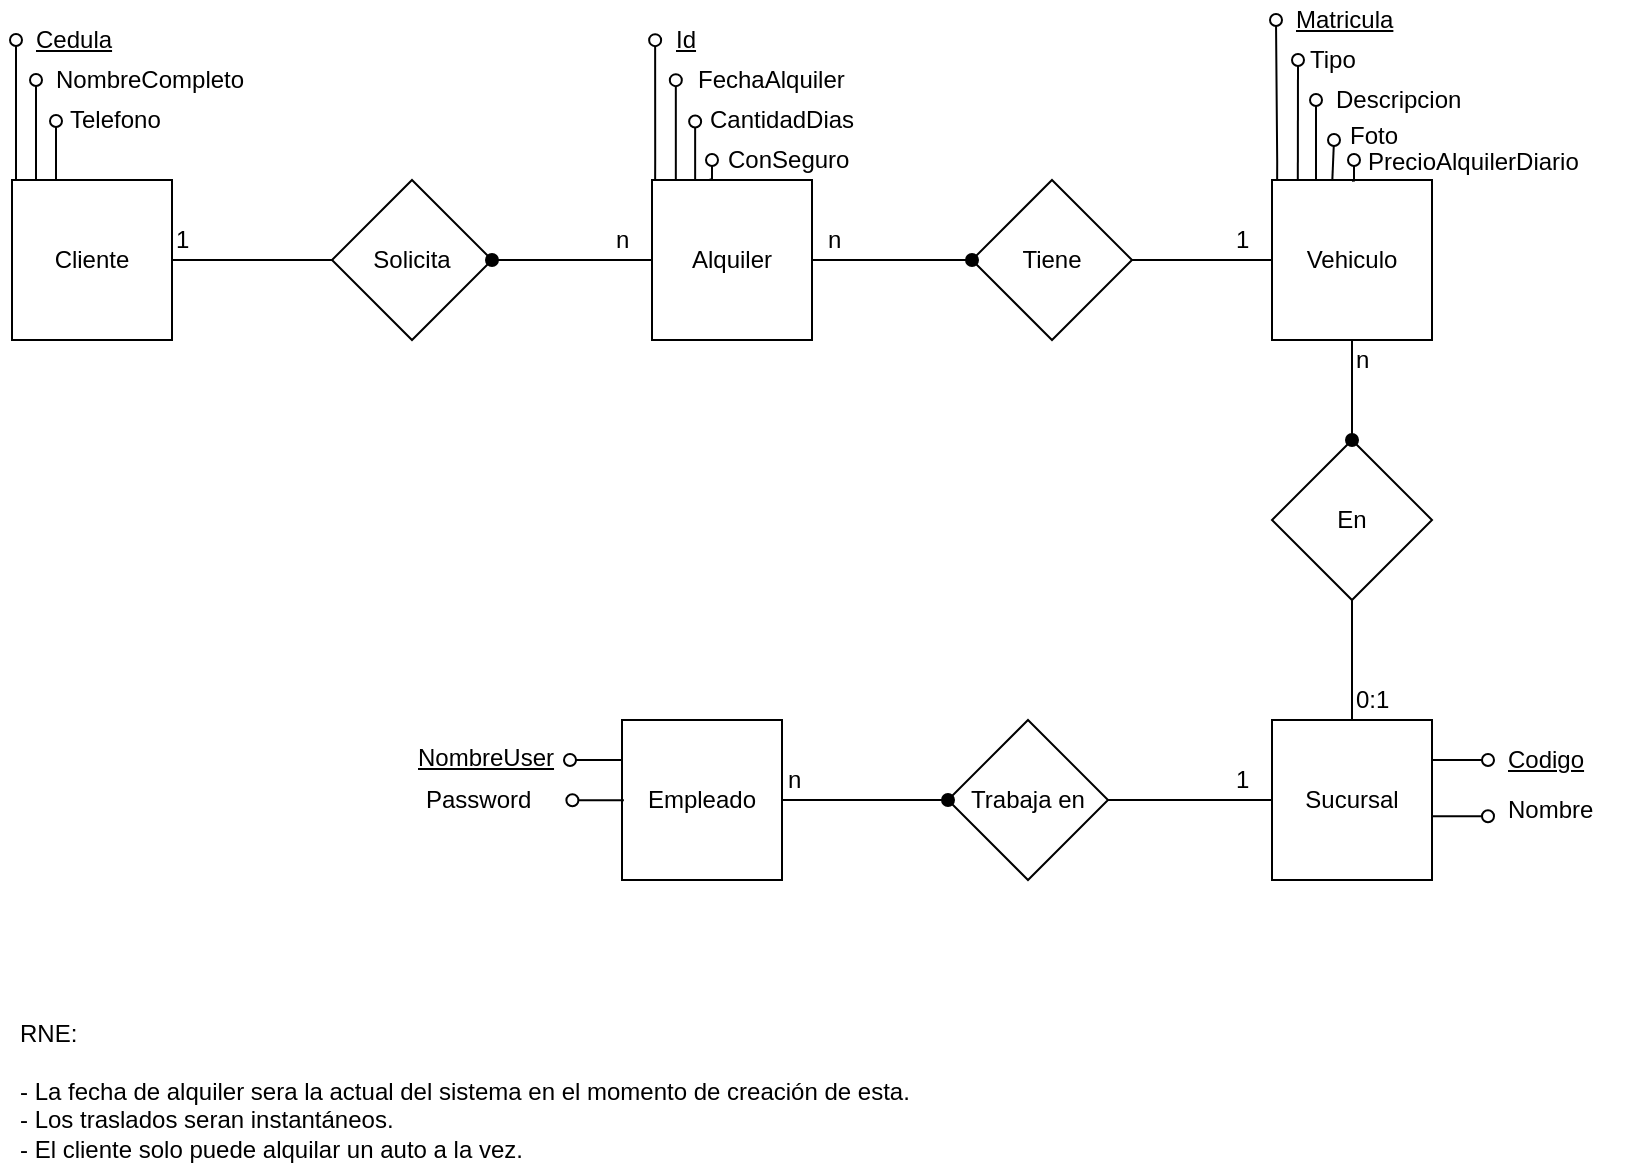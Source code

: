 <mxfile version="10.6.8" type="device"><diagram id="po540ESrq5zcvQqy8W3h" name="Page-1"><mxGraphModel dx="961" dy="568" grid="1" gridSize="10" guides="1" tooltips="1" connect="1" arrows="1" fold="1" page="1" pageScale="1" pageWidth="1100" pageHeight="1700" math="0" shadow="0"><root><mxCell id="0"/><mxCell id="1" parent="0"/><mxCell id="EX8126EoBzWhlPgf1-ZG-1" value="Alquiler" style="whiteSpace=wrap;html=1;aspect=fixed;" vertex="1" parent="1"><mxGeometry x="400" y="90" width="80" height="80" as="geometry"/></mxCell><mxCell id="EX8126EoBzWhlPgf1-ZG-2" value="Cliente" style="whiteSpace=wrap;html=1;aspect=fixed;" vertex="1" parent="1"><mxGeometry x="80" y="90" width="80" height="80" as="geometry"/></mxCell><mxCell id="EX8126EoBzWhlPgf1-ZG-3" value="Vehiculo" style="whiteSpace=wrap;html=1;aspect=fixed;" vertex="1" parent="1"><mxGeometry x="710" y="90" width="80" height="80" as="geometry"/></mxCell><mxCell id="EX8126EoBzWhlPgf1-ZG-4" value="Sucursal" style="whiteSpace=wrap;html=1;aspect=fixed;" vertex="1" parent="1"><mxGeometry x="710" y="360" width="80" height="80" as="geometry"/></mxCell><mxCell id="EX8126EoBzWhlPgf1-ZG-6" value="Empleado" style="whiteSpace=wrap;html=1;aspect=fixed;" vertex="1" parent="1"><mxGeometry x="385" y="360" width="80" height="80" as="geometry"/></mxCell><mxCell id="EX8126EoBzWhlPgf1-ZG-13" style="edgeStyle=orthogonalEdgeStyle;rounded=0;orthogonalLoop=1;jettySize=auto;html=1;exitX=0;exitY=0.5;exitDx=0;exitDy=0;entryX=1;entryY=0.5;entryDx=0;entryDy=0;endArrow=none;endFill=0;" edge="1" parent="1" source="EX8126EoBzWhlPgf1-ZG-7" target="EX8126EoBzWhlPgf1-ZG-2"><mxGeometry relative="1" as="geometry"/></mxCell><mxCell id="EX8126EoBzWhlPgf1-ZG-7" value="Solicita" style="rhombus;whiteSpace=wrap;html=1;" vertex="1" parent="1"><mxGeometry x="240" y="90" width="80" height="80" as="geometry"/></mxCell><mxCell id="EX8126EoBzWhlPgf1-ZG-17" style="edgeStyle=orthogonalEdgeStyle;rounded=0;orthogonalLoop=1;jettySize=auto;html=1;exitX=1;exitY=0.5;exitDx=0;exitDy=0;entryX=0;entryY=0.5;entryDx=0;entryDy=0;endArrow=none;endFill=0;" edge="1" parent="1" source="EX8126EoBzWhlPgf1-ZG-8" target="EX8126EoBzWhlPgf1-ZG-3"><mxGeometry relative="1" as="geometry"/></mxCell><mxCell id="EX8126EoBzWhlPgf1-ZG-8" value="Tiene" style="rhombus;whiteSpace=wrap;html=1;" vertex="1" parent="1"><mxGeometry x="560" y="90" width="80" height="80" as="geometry"/></mxCell><mxCell id="EX8126EoBzWhlPgf1-ZG-25" style="edgeStyle=orthogonalEdgeStyle;rounded=0;orthogonalLoop=1;jettySize=auto;html=1;exitX=0.5;exitY=1;exitDx=0;exitDy=0;entryX=0.5;entryY=0;entryDx=0;entryDy=0;endArrow=none;endFill=0;" edge="1" parent="1" source="EX8126EoBzWhlPgf1-ZG-9" target="EX8126EoBzWhlPgf1-ZG-4"><mxGeometry relative="1" as="geometry"/></mxCell><mxCell id="EX8126EoBzWhlPgf1-ZG-9" value="En" style="rhombus;whiteSpace=wrap;html=1;" vertex="1" parent="1"><mxGeometry x="710" y="220" width="80" height="80" as="geometry"/></mxCell><mxCell id="EX8126EoBzWhlPgf1-ZG-21" style="edgeStyle=orthogonalEdgeStyle;rounded=0;orthogonalLoop=1;jettySize=auto;html=1;exitX=1;exitY=0.5;exitDx=0;exitDy=0;entryX=0;entryY=0.5;entryDx=0;entryDy=0;endArrow=none;endFill=0;" edge="1" parent="1" source="EX8126EoBzWhlPgf1-ZG-10" target="EX8126EoBzWhlPgf1-ZG-4"><mxGeometry relative="1" as="geometry"/></mxCell><mxCell id="EX8126EoBzWhlPgf1-ZG-10" value="Trabaja en" style="rhombus;whiteSpace=wrap;html=1;" vertex="1" parent="1"><mxGeometry x="548" y="360" width="80" height="80" as="geometry"/></mxCell><mxCell id="EX8126EoBzWhlPgf1-ZG-14" style="edgeStyle=orthogonalEdgeStyle;rounded=0;orthogonalLoop=1;jettySize=auto;html=1;exitX=0;exitY=0.5;exitDx=0;exitDy=0;entryX=1;entryY=0.5;entryDx=0;entryDy=0;endArrow=oval;endFill=1;" edge="1" parent="1" source="EX8126EoBzWhlPgf1-ZG-1" target="EX8126EoBzWhlPgf1-ZG-7"><mxGeometry relative="1" as="geometry"/></mxCell><mxCell id="EX8126EoBzWhlPgf1-ZG-18" value="1" style="text;html=1;resizable=0;points=[];autosize=1;align=left;verticalAlign=top;spacingTop=-4;" vertex="1" parent="1"><mxGeometry x="160" y="110" width="20" height="20" as="geometry"/></mxCell><mxCell id="EX8126EoBzWhlPgf1-ZG-19" value="n" style="text;html=1;resizable=0;points=[];autosize=1;align=left;verticalAlign=top;spacingTop=-4;" vertex="1" parent="1"><mxGeometry x="380" y="110" width="20" height="20" as="geometry"/></mxCell><mxCell id="EX8126EoBzWhlPgf1-ZG-20" style="edgeStyle=orthogonalEdgeStyle;rounded=0;orthogonalLoop=1;jettySize=auto;html=1;exitX=1;exitY=0.5;exitDx=0;exitDy=0;entryX=0;entryY=0.5;entryDx=0;entryDy=0;endArrow=oval;endFill=1;" edge="1" parent="1" source="EX8126EoBzWhlPgf1-ZG-6" target="EX8126EoBzWhlPgf1-ZG-10"><mxGeometry relative="1" as="geometry"/></mxCell><mxCell id="EX8126EoBzWhlPgf1-ZG-22" value="1" style="text;html=1;resizable=0;points=[];autosize=1;align=left;verticalAlign=top;spacingTop=-4;" vertex="1" parent="1"><mxGeometry x="690" y="380" width="20" height="20" as="geometry"/></mxCell><mxCell id="EX8126EoBzWhlPgf1-ZG-23" value="n" style="text;html=1;resizable=0;points=[];autosize=1;align=left;verticalAlign=top;spacingTop=-4;" vertex="1" parent="1"><mxGeometry x="466" y="380" width="20" height="20" as="geometry"/></mxCell><mxCell id="EX8126EoBzWhlPgf1-ZG-24" style="edgeStyle=orthogonalEdgeStyle;rounded=0;orthogonalLoop=1;jettySize=auto;html=1;exitX=0.5;exitY=1;exitDx=0;exitDy=0;entryX=0.5;entryY=0;entryDx=0;entryDy=0;endArrow=oval;endFill=1;" edge="1" parent="1" source="EX8126EoBzWhlPgf1-ZG-3" target="EX8126EoBzWhlPgf1-ZG-9"><mxGeometry relative="1" as="geometry"/></mxCell><mxCell id="EX8126EoBzWhlPgf1-ZG-26" value="0:1" style="text;html=1;resizable=0;points=[];autosize=1;align=left;verticalAlign=top;spacingTop=-4;" vertex="1" parent="1"><mxGeometry x="750" y="340" width="30" height="20" as="geometry"/></mxCell><mxCell id="EX8126EoBzWhlPgf1-ZG-27" value="n" style="text;html=1;resizable=0;points=[];autosize=1;align=left;verticalAlign=top;spacingTop=-4;" vertex="1" parent="1"><mxGeometry x="750" y="170" width="20" height="20" as="geometry"/></mxCell><mxCell id="EX8126EoBzWhlPgf1-ZG-28" value="n" style="text;html=1;resizable=0;points=[];autosize=1;align=left;verticalAlign=top;spacingTop=-4;" vertex="1" parent="1"><mxGeometry x="486" y="110" width="20" height="20" as="geometry"/></mxCell><mxCell id="EX8126EoBzWhlPgf1-ZG-29" value="1" style="text;html=1;resizable=0;points=[];autosize=1;align=left;verticalAlign=top;spacingTop=-4;" vertex="1" parent="1"><mxGeometry x="690" y="110" width="20" height="20" as="geometry"/></mxCell><mxCell id="EX8126EoBzWhlPgf1-ZG-31" value="&lt;u&gt;Cedula&lt;/u&gt;" style="text;html=1;resizable=0;points=[];autosize=1;align=left;verticalAlign=top;spacingTop=-4;rotation=0;" vertex="1" parent="1"><mxGeometry x="90" y="10" width="50" height="20" as="geometry"/></mxCell><mxCell id="EX8126EoBzWhlPgf1-ZG-32" style="edgeStyle=orthogonalEdgeStyle;rounded=0;html=1;endArrow=oval;endFill=0;jettySize=auto;orthogonalLoop=1;strokeColor=#000000;fontSize=12;" edge="1" parent="1"><mxGeometry relative="1" as="geometry"><mxPoint x="82" y="20" as="targetPoint"/><mxPoint x="82" y="90" as="sourcePoint"/><Array as="points"><mxPoint x="82" y="80"/><mxPoint x="82" y="59"/></Array></mxGeometry></mxCell><mxCell id="EX8126EoBzWhlPgf1-ZG-33" style="edgeStyle=orthogonalEdgeStyle;rounded=0;html=1;endArrow=oval;endFill=0;jettySize=auto;orthogonalLoop=1;strokeColor=#000000;fontSize=12;" edge="1" parent="1"><mxGeometry relative="1" as="geometry"><mxPoint x="92" y="40" as="targetPoint"/><mxPoint x="92" y="90" as="sourcePoint"/><Array as="points"><mxPoint x="92" y="90"/><mxPoint x="92" y="69"/></Array></mxGeometry></mxCell><mxCell id="EX8126EoBzWhlPgf1-ZG-35" value="NombreCompleto" style="text;html=1;resizable=0;points=[];autosize=1;align=left;verticalAlign=top;spacingTop=-4;" vertex="1" parent="1"><mxGeometry x="100" y="30" width="110" height="20" as="geometry"/></mxCell><mxCell id="EX8126EoBzWhlPgf1-ZG-36" style="edgeStyle=orthogonalEdgeStyle;rounded=0;html=1;endArrow=oval;endFill=0;jettySize=auto;orthogonalLoop=1;strokeColor=#000000;fontSize=12;" edge="1" parent="1"><mxGeometry relative="1" as="geometry"><mxPoint x="102" y="60.5" as="targetPoint"/><mxPoint x="102" y="90" as="sourcePoint"/><Array as="points"><mxPoint x="102.5" y="90"/><mxPoint x="102.5" y="69"/></Array></mxGeometry></mxCell><mxCell id="EX8126EoBzWhlPgf1-ZG-38" value="Telefono" style="text;html=1;resizable=0;points=[];autosize=1;align=left;verticalAlign=top;spacingTop=-4;" vertex="1" parent="1"><mxGeometry x="107" y="50" width="60" height="20" as="geometry"/></mxCell><mxCell id="EX8126EoBzWhlPgf1-ZG-39" value="&lt;u&gt;Id&lt;/u&gt;" style="text;html=1;resizable=0;points=[];autosize=1;align=left;verticalAlign=top;spacingTop=-4;rotation=0;" vertex="1" parent="1"><mxGeometry x="409.569" y="10" width="30" height="20" as="geometry"/></mxCell><mxCell id="EX8126EoBzWhlPgf1-ZG-40" style="edgeStyle=orthogonalEdgeStyle;rounded=0;html=1;endArrow=oval;endFill=0;jettySize=auto;orthogonalLoop=1;strokeColor=#000000;fontSize=12;" edge="1" parent="1"><mxGeometry relative="1" as="geometry"><mxPoint x="401.569" y="20.069" as="targetPoint"/><mxPoint x="401.569" y="89.724" as="sourcePoint"/><Array as="points"><mxPoint x="401.569" y="80"/><mxPoint x="401.569" y="59"/></Array></mxGeometry></mxCell><mxCell id="EX8126EoBzWhlPgf1-ZG-41" style="edgeStyle=orthogonalEdgeStyle;rounded=0;html=1;endArrow=oval;endFill=0;jettySize=auto;orthogonalLoop=1;strokeColor=#000000;fontSize=12;" edge="1" parent="1"><mxGeometry relative="1" as="geometry"><mxPoint x="411.914" y="40.069" as="targetPoint"/><mxPoint x="411.914" y="89.724" as="sourcePoint"/><Array as="points"><mxPoint x="411.569" y="90"/><mxPoint x="411.569" y="69"/></Array></mxGeometry></mxCell><mxCell id="EX8126EoBzWhlPgf1-ZG-42" style="edgeStyle=orthogonalEdgeStyle;rounded=0;html=1;endArrow=oval;endFill=0;jettySize=auto;orthogonalLoop=1;strokeColor=#000000;fontSize=12;" edge="1" parent="1"><mxGeometry relative="1" as="geometry"><mxPoint x="421.569" y="60.759" as="targetPoint"/><mxPoint x="421.569" y="89.724" as="sourcePoint"/><Array as="points"><mxPoint x="422.069" y="90"/><mxPoint x="422.069" y="69"/></Array></mxGeometry></mxCell><mxCell id="EX8126EoBzWhlPgf1-ZG-43" value="CantidadDias" style="text;html=1;resizable=0;points=[];autosize=1;align=left;verticalAlign=top;spacingTop=-4;" vertex="1" parent="1"><mxGeometry x="426.569" y="50" width="90" height="20" as="geometry"/></mxCell><mxCell id="EX8126EoBzWhlPgf1-ZG-44" value="FechaAlquiler" style="text;html=1;resizable=0;points=[];autosize=1;align=left;verticalAlign=top;spacingTop=-4;" vertex="1" parent="1"><mxGeometry x="421" y="30" width="90" height="20" as="geometry"/></mxCell><mxCell id="EX8126EoBzWhlPgf1-ZG-45" style="edgeStyle=orthogonalEdgeStyle;rounded=0;html=1;endArrow=oval;endFill=0;jettySize=auto;orthogonalLoop=1;strokeColor=#000000;fontSize=12;" edge="1" parent="1"><mxGeometry relative="1" as="geometry"><mxPoint x="430" y="80" as="targetPoint"/><mxPoint x="428.81" y="89.724" as="sourcePoint"/><Array as="points"><mxPoint x="430" y="90"/></Array></mxGeometry></mxCell><mxCell id="EX8126EoBzWhlPgf1-ZG-46" value="ConSeguro" style="text;html=1;resizable=0;points=[];autosize=1;align=left;verticalAlign=top;spacingTop=-4;" vertex="1" parent="1"><mxGeometry x="436" y="70" width="80" height="20" as="geometry"/></mxCell><mxCell id="EX8126EoBzWhlPgf1-ZG-51" style="edgeStyle=orthogonalEdgeStyle;rounded=0;html=1;endArrow=oval;endFill=0;jettySize=auto;orthogonalLoop=1;strokeColor=#000000;fontSize=12;" edge="1" parent="1"><mxGeometry relative="1" as="geometry"><mxPoint x="712" y="10" as="targetPoint"/><mxPoint x="712.569" y="90.224" as="sourcePoint"/><Array as="points"><mxPoint x="712.828" y="80.5"/><mxPoint x="712.828" y="59.5"/></Array></mxGeometry></mxCell><mxCell id="EX8126EoBzWhlPgf1-ZG-52" style="edgeStyle=orthogonalEdgeStyle;rounded=0;html=1;endArrow=oval;endFill=0;jettySize=auto;orthogonalLoop=1;strokeColor=#000000;fontSize=12;" edge="1" parent="1"><mxGeometry relative="1" as="geometry"><mxPoint x="723" y="30" as="targetPoint"/><mxPoint x="722.914" y="90.224" as="sourcePoint"/><Array as="points"><mxPoint x="722.828" y="90.5"/><mxPoint x="722.828" y="69.5"/></Array></mxGeometry></mxCell><mxCell id="EX8126EoBzWhlPgf1-ZG-54" style="edgeStyle=orthogonalEdgeStyle;rounded=0;html=1;endArrow=oval;endFill=0;jettySize=auto;orthogonalLoop=1;strokeColor=#000000;fontSize=12;" edge="1" parent="1"><mxGeometry relative="1" as="geometry"><mxPoint x="741" y="70" as="targetPoint"/><mxPoint x="740.155" y="90.224" as="sourcePoint"/><Array as="points"><mxPoint x="740.828" y="90.5"/><mxPoint x="740.828" y="69.5"/></Array></mxGeometry></mxCell><mxCell id="EX8126EoBzWhlPgf1-ZG-55" value="&lt;u&gt;Matricula&lt;/u&gt;" style="text;html=1;resizable=0;points=[];autosize=1;align=left;verticalAlign=top;spacingTop=-4;" vertex="1" parent="1"><mxGeometry x="720" width="60" height="20" as="geometry"/></mxCell><mxCell id="EX8126EoBzWhlPgf1-ZG-56" value="Tipo" style="text;html=1;resizable=0;points=[];autosize=1;align=left;verticalAlign=top;spacingTop=-4;" vertex="1" parent="1"><mxGeometry x="727" y="20" width="40" height="20" as="geometry"/></mxCell><mxCell id="EX8126EoBzWhlPgf1-ZG-57" value="Descripcion" style="text;html=1;resizable=0;points=[];autosize=1;align=left;verticalAlign=top;spacingTop=-4;" vertex="1" parent="1"><mxGeometry x="740" y="40" width="80" height="20" as="geometry"/></mxCell><mxCell id="EX8126EoBzWhlPgf1-ZG-58" value="Foto" style="text;html=1;resizable=0;points=[];autosize=1;align=left;verticalAlign=top;spacingTop=-4;" vertex="1" parent="1"><mxGeometry x="747" y="58" width="40" height="20" as="geometry"/></mxCell><mxCell id="EX8126EoBzWhlPgf1-ZG-60" style="edgeStyle=orthogonalEdgeStyle;rounded=0;html=1;endArrow=oval;endFill=0;jettySize=auto;orthogonalLoop=1;strokeColor=#000000;fontSize=12;" edge="1" parent="1"><mxGeometry relative="1" as="geometry"><mxPoint x="732" y="50" as="targetPoint"/><mxPoint x="732" y="89.833" as="sourcePoint"/><Array as="points"><mxPoint x="731.828" y="90"/><mxPoint x="731.828" y="69"/></Array></mxGeometry></mxCell><mxCell id="EX8126EoBzWhlPgf1-ZG-62" style="edgeStyle=orthogonalEdgeStyle;rounded=0;html=1;endArrow=oval;endFill=0;jettySize=auto;orthogonalLoop=1;strokeColor=#000000;fontSize=12;" edge="1" parent="1"><mxGeometry relative="1" as="geometry"><mxPoint x="751" y="80" as="targetPoint"/><mxPoint x="750" y="90.333" as="sourcePoint"/><Array as="points"><mxPoint x="750.828" y="90.5"/><mxPoint x="750.828" y="69.5"/></Array></mxGeometry></mxCell><mxCell id="EX8126EoBzWhlPgf1-ZG-64" value="PrecioAlquilerDiario" style="text;html=1;resizable=0;points=[];autosize=1;align=left;verticalAlign=top;spacingTop=-4;" vertex="1" parent="1"><mxGeometry x="756" y="71" width="120" height="20" as="geometry"/></mxCell><mxCell id="EX8126EoBzWhlPgf1-ZG-68" style="edgeStyle=orthogonalEdgeStyle;rounded=0;html=1;endArrow=oval;endFill=0;jettySize=auto;orthogonalLoop=1;strokeColor=#000000;fontSize=12;exitX=1;exitY=0.25;exitDx=0;exitDy=0;" edge="1" parent="1" source="EX8126EoBzWhlPgf1-ZG-4"><mxGeometry relative="1" as="geometry"><mxPoint x="818" y="380" as="targetPoint"/><mxPoint x="818.5" y="409.667" as="sourcePoint"/><Array as="points"><mxPoint x="818" y="380"/><mxPoint x="818" y="380"/></Array></mxGeometry></mxCell><mxCell id="EX8126EoBzWhlPgf1-ZG-70" style="edgeStyle=orthogonalEdgeStyle;rounded=0;html=1;endArrow=oval;endFill=0;jettySize=auto;orthogonalLoop=1;strokeColor=#000000;fontSize=12;exitX=1;exitY=0.25;exitDx=0;exitDy=0;" edge="1" parent="1"><mxGeometry relative="1" as="geometry"><mxPoint x="818" y="408" as="targetPoint"/><mxPoint x="790.19" y="408.095" as="sourcePoint"/><Array as="points"><mxPoint x="818" y="408"/><mxPoint x="818" y="408"/></Array></mxGeometry></mxCell><mxCell id="EX8126EoBzWhlPgf1-ZG-71" value="&lt;u&gt;Codigo&lt;/u&gt;" style="text;html=1;resizable=0;points=[];autosize=1;align=left;verticalAlign=top;spacingTop=-4;" vertex="1" parent="1"><mxGeometry x="826" y="370" width="50" height="20" as="geometry"/></mxCell><mxCell id="EX8126EoBzWhlPgf1-ZG-72" value="Nombre" style="text;html=1;resizable=0;points=[];autosize=1;align=left;verticalAlign=top;spacingTop=-4;" vertex="1" parent="1"><mxGeometry x="826" y="395" width="60" height="20" as="geometry"/></mxCell><mxCell id="EX8126EoBzWhlPgf1-ZG-73" style="edgeStyle=orthogonalEdgeStyle;rounded=0;html=1;endArrow=oval;endFill=0;jettySize=auto;orthogonalLoop=1;strokeColor=#000000;fontSize=12;exitX=0;exitY=0.25;exitDx=0;exitDy=0;" edge="1" parent="1" source="EX8126EoBzWhlPgf1-ZG-6"><mxGeometry relative="1" as="geometry"><mxPoint x="359" y="380" as="targetPoint"/><mxPoint x="330.833" y="390" as="sourcePoint"/><Array as="points"><mxPoint x="359" y="380"/></Array></mxGeometry></mxCell><mxCell id="EX8126EoBzWhlPgf1-ZG-74" value="&lt;u&gt;NombreUser&lt;/u&gt;" style="text;html=1;resizable=0;points=[];autosize=1;align=left;verticalAlign=top;spacingTop=-4;" vertex="1" parent="1"><mxGeometry x="281" y="369" width="80" height="20" as="geometry"/></mxCell><mxCell id="EX8126EoBzWhlPgf1-ZG-76" style="edgeStyle=orthogonalEdgeStyle;rounded=0;html=1;endArrow=oval;endFill=0;jettySize=auto;orthogonalLoop=1;strokeColor=#000000;fontSize=12;exitX=0;exitY=0.25;exitDx=0;exitDy=0;" edge="1" parent="1"><mxGeometry relative="1" as="geometry"><mxPoint x="360.238" y="400.095" as="targetPoint"/><mxPoint x="385.952" y="400.095" as="sourcePoint"/><Array as="points"><mxPoint x="360" y="400"/></Array></mxGeometry></mxCell><mxCell id="EX8126EoBzWhlPgf1-ZG-78" value="Password" style="text;html=1;resizable=0;points=[];autosize=1;align=left;verticalAlign=top;spacingTop=-4;" vertex="1" parent="1"><mxGeometry x="285" y="390" width="70" height="20" as="geometry"/></mxCell><mxCell id="EX8126EoBzWhlPgf1-ZG-79" value="RNE:&lt;br&gt;&lt;br&gt;- La fecha de alquiler sera la actual del sistema en el momento de creación de esta.&lt;br&gt;- Los traslados seran instantáneos.&lt;br&gt;- El cliente solo puede alquilar un auto a la vez.&lt;br&gt;" style="text;html=1;resizable=0;points=[];autosize=1;align=left;verticalAlign=top;spacingTop=-4;" vertex="1" parent="1"><mxGeometry x="82" y="507" width="460" height="70" as="geometry"/></mxCell><mxCell id="EX8126EoBzWhlPgf1-ZG-16" style="edgeStyle=orthogonalEdgeStyle;rounded=0;orthogonalLoop=1;jettySize=auto;html=1;exitX=1;exitY=0.5;exitDx=0;exitDy=0;entryX=0;entryY=0.5;entryDx=0;entryDy=0;endArrow=oval;endFill=1;" edge="1" parent="1" source="EX8126EoBzWhlPgf1-ZG-1" target="EX8126EoBzWhlPgf1-ZG-8"><mxGeometry relative="1" as="geometry"/></mxCell></root></mxGraphModel></diagram></mxfile>